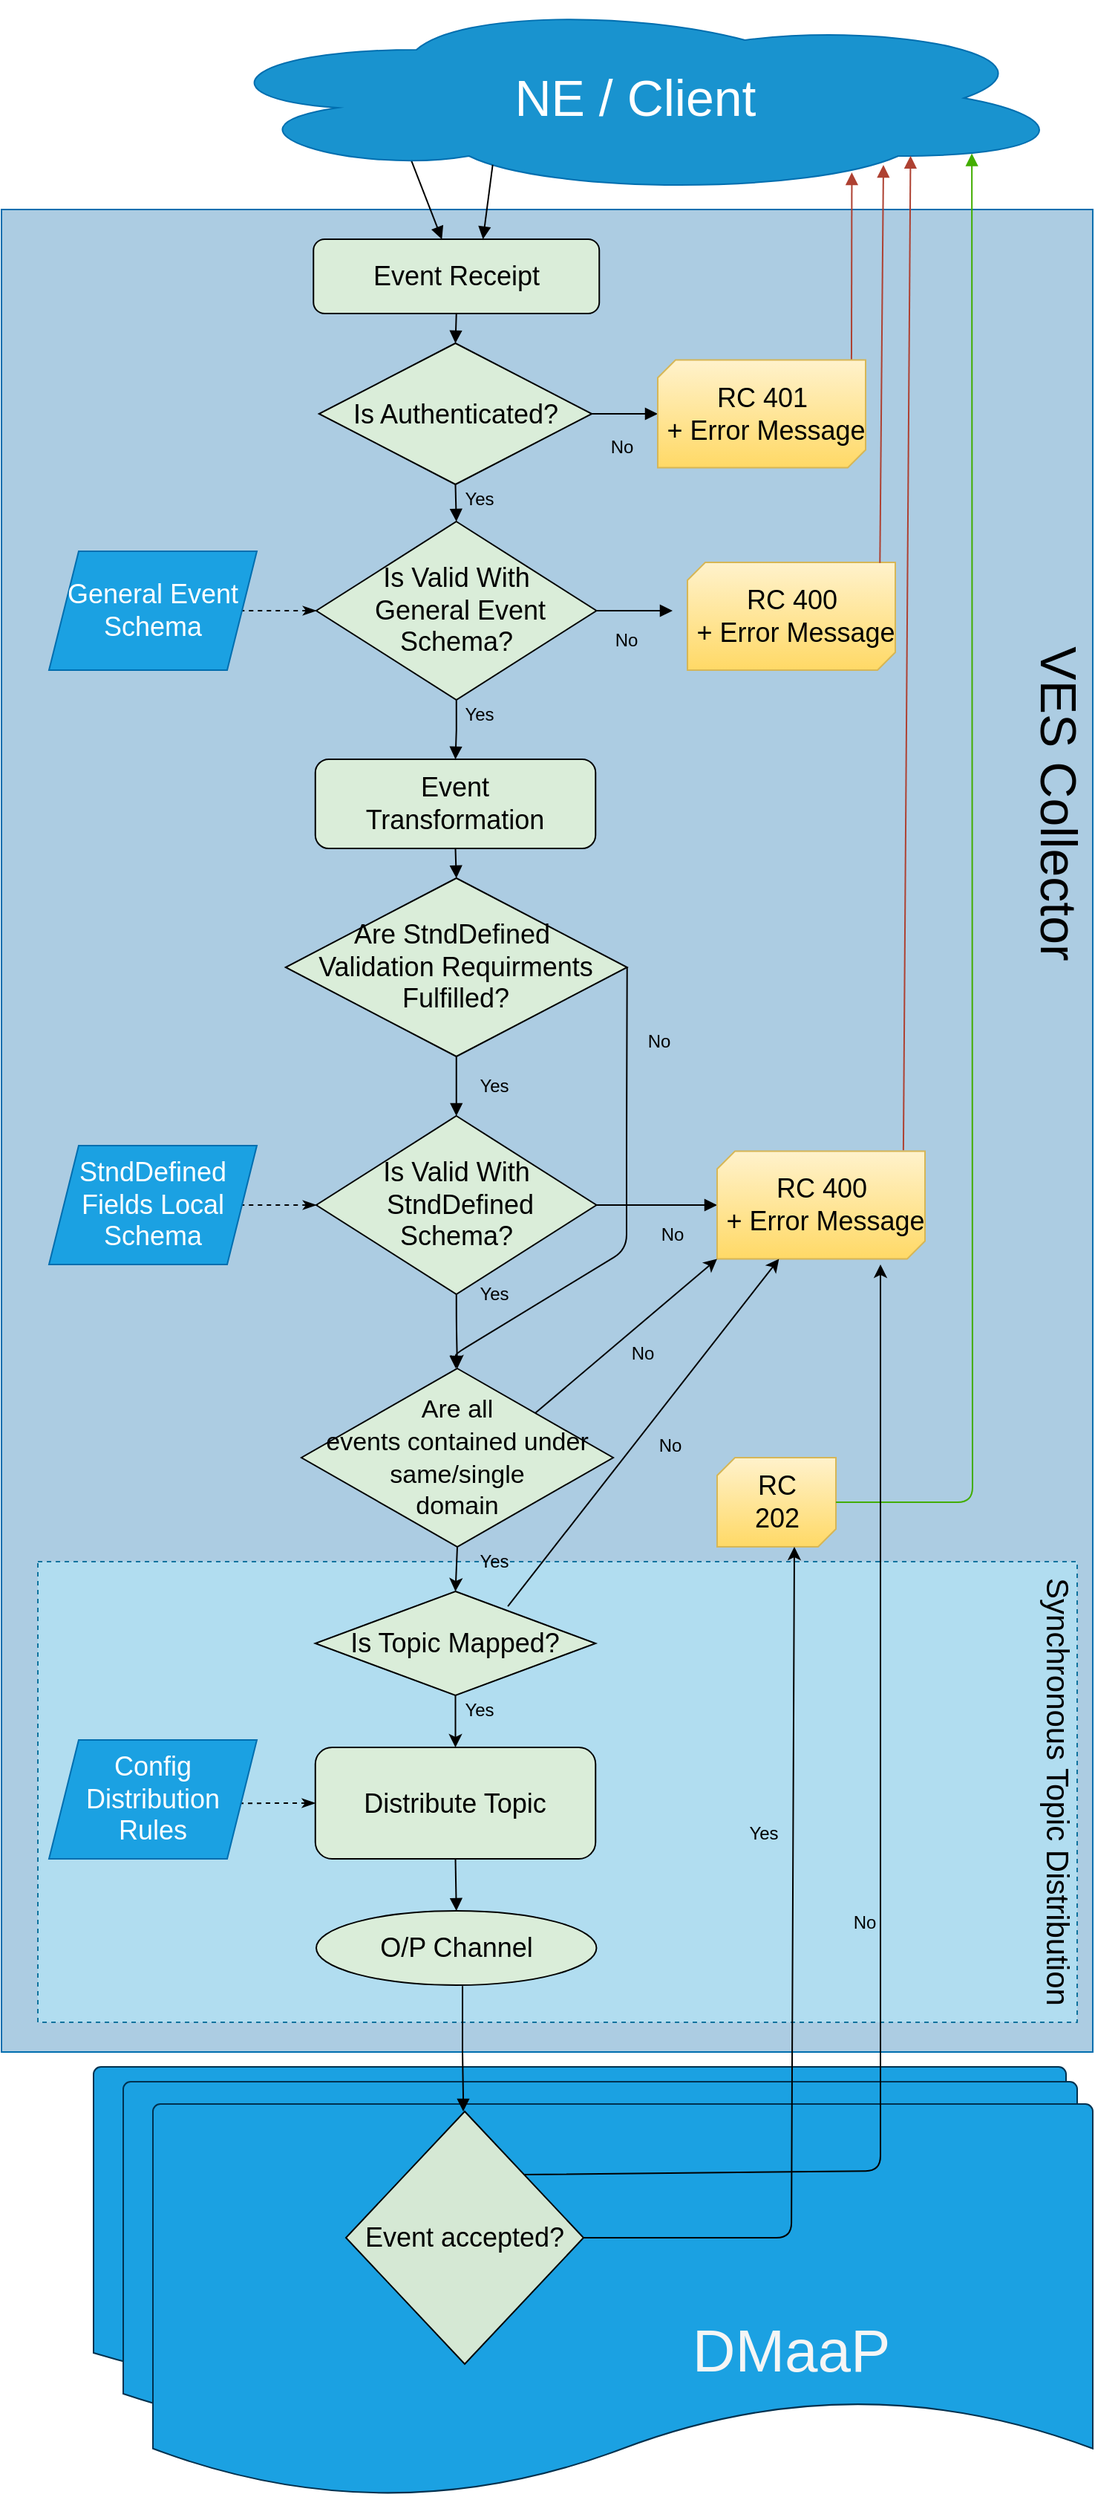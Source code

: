 <mxfile version="14.8.5" type="device"><diagram id="vMUO8L_1uB_JH7kcPZuJ" name="Page-1"><mxGraphModel dx="1422" dy="673" grid="1" gridSize="10" guides="1" tooltips="1" connect="1" arrows="1" fold="1" page="1" pageScale="1" pageWidth="850" pageHeight="1100" math="0" shadow="0"><root><mxCell id="0"/><mxCell id="1" parent="0"/><mxCell id="pWnW0BS2OTKECx-yR50t-5" value="" style="strokeWidth=1;html=1;shape=mxgraph.flowchart.document2;whiteSpace=wrap;size=0.25;fillColor=#1ba1e2;fontSize=18;fontColor=#ffffff;strokeColor=#00314F;" parent="1" vertex="1"><mxGeometry x="120" y="1400" width="655" height="220" as="geometry"/></mxCell><mxCell id="96e1CSNELmbKJ8G_J5Kl-3" value="" style="rounded=0;whiteSpace=wrap;html=1;fontFamily=Helvetica;fontSize=12;fontColor=#ffffff;align=left;strokeColor=#006EAF;fillColor=#ACCCE2;" parent="1" vertex="1"><mxGeometry x="58" y="150" width="735" height="1240" as="geometry"/></mxCell><mxCell id="96e1CSNELmbKJ8G_J5Kl-4" value="&lt;font style=&quot;font-size: 34px&quot;&gt;VES Collector&lt;/font&gt;" style="text;html=1;strokeColor=none;fillColor=none;align=center;verticalAlign=middle;whiteSpace=wrap;rounded=0;rotation=90;" parent="1" vertex="1"><mxGeometry x="660" y="530" width="220" height="40" as="geometry"/></mxCell><mxCell id="96e1CSNELmbKJ8G_J5Kl-5" value="&lt;font style=&quot;font-size: 18px;&quot;&gt;Event Receipt&lt;/font&gt;" style="rounded=1;whiteSpace=wrap;html=1;fontFamily=Helvetica;fontSize=18;fontColor=#000000;align=center;strokeColor=#000000;fillColor=#DAEDD9;" parent="1" vertex="1"><mxGeometry x="268.12" y="170" width="192.5" height="50" as="geometry"/></mxCell><mxCell id="96e1CSNELmbKJ8G_J5Kl-37" style="edgeStyle=orthogonalEdgeStyle;rounded=0;orthogonalLoop=1;jettySize=auto;html=1;exitX=0.5;exitY=1;exitDx=0;exitDy=0;entryX=0.5;entryY=0;entryDx=0;entryDy=0;endArrow=block;endFill=1;fontSize=18;" parent="1" source="96e1CSNELmbKJ8G_J5Kl-6" target="96e1CSNELmbKJ8G_J5Kl-9" edge="1"><mxGeometry relative="1" as="geometry"/></mxCell><mxCell id="96e1CSNELmbKJ8G_J5Kl-43" style="edgeStyle=orthogonalEdgeStyle;rounded=0;orthogonalLoop=1;jettySize=auto;html=1;exitX=1;exitY=0.5;exitDx=0;exitDy=0;entryX=0;entryY=0.5;entryDx=0;entryDy=0;entryPerimeter=0;endArrow=block;endFill=1;fontSize=18;" parent="1" source="96e1CSNELmbKJ8G_J5Kl-6" edge="1" target="cLg6ceYGLbupnygdDXTe-1"><mxGeometry relative="1" as="geometry"><mxPoint x="500" y="317.5" as="targetPoint"/></mxGeometry></mxCell><mxCell id="96e1CSNELmbKJ8G_J5Kl-6" value="&lt;font style=&quot;font-size: 18px&quot;&gt;Is Authenticated?&lt;/font&gt;" style="rhombus;whiteSpace=wrap;html=1;fillColor=#DAEDD9;fontSize=18;" parent="1" vertex="1"><mxGeometry x="271.87" y="240" width="183.75" height="95" as="geometry"/></mxCell><mxCell id="96e1CSNELmbKJ8G_J5Kl-38" style="edgeStyle=orthogonalEdgeStyle;rounded=0;orthogonalLoop=1;jettySize=auto;html=1;exitX=0.5;exitY=1;exitDx=0;exitDy=0;entryX=0.5;entryY=0;entryDx=0;entryDy=0;endArrow=block;endFill=1;fontSize=18;" parent="1" source="96e1CSNELmbKJ8G_J5Kl-9" target="96e1CSNELmbKJ8G_J5Kl-20" edge="1"><mxGeometry relative="1" as="geometry"/></mxCell><mxCell id="96e1CSNELmbKJ8G_J5Kl-40" style="edgeStyle=orthogonalEdgeStyle;rounded=0;orthogonalLoop=1;jettySize=auto;html=1;exitX=0;exitY=0.5;exitDx=0;exitDy=0;entryX=1;entryY=0.5;entryDx=0;entryDy=0;endArrow=none;endFill=0;fontSize=18;dashed=1;startArrow=classicThin;startFill=1;" parent="1" source="96e1CSNELmbKJ8G_J5Kl-9" target="96e1CSNELmbKJ8G_J5Kl-16" edge="1"><mxGeometry relative="1" as="geometry"/></mxCell><mxCell id="96e1CSNELmbKJ8G_J5Kl-44" style="edgeStyle=orthogonalEdgeStyle;rounded=0;orthogonalLoop=1;jettySize=auto;html=1;exitX=1;exitY=0.5;exitDx=0;exitDy=0;endArrow=block;endFill=1;fontSize=18;" parent="1" source="96e1CSNELmbKJ8G_J5Kl-9" edge="1"><mxGeometry relative="1" as="geometry"><mxPoint x="510" y="420" as="targetPoint"/></mxGeometry></mxCell><mxCell id="96e1CSNELmbKJ8G_J5Kl-9" value="Is Valid With&lt;br&gt;&amp;nbsp;General Event&lt;br&gt;Schema?" style="rhombus;whiteSpace=wrap;html=1;fillColor=#DAEDD9;fontSize=18;" parent="1" vertex="1"><mxGeometry x="270" y="360" width="188.74" height="120" as="geometry"/></mxCell><mxCell id="96e1CSNELmbKJ8G_J5Kl-16" value="General Event Schema" style="shape=parallelogram;perimeter=parallelogramPerimeter;whiteSpace=wrap;html=1;fixedSize=1;fillColor=#1ba1e2;fontSize=18;strokeColor=#006EAF;fontColor=#ffffff;" parent="1" vertex="1"><mxGeometry x="90" y="380" width="140" height="80" as="geometry"/></mxCell><mxCell id="96e1CSNELmbKJ8G_J5Kl-39" style="edgeStyle=orthogonalEdgeStyle;rounded=0;orthogonalLoop=1;jettySize=auto;html=1;exitX=0.5;exitY=1;exitDx=0;exitDy=0;entryX=0.5;entryY=0;entryDx=0;entryDy=0;endArrow=block;endFill=1;fontSize=18;" parent="1" source="96e1CSNELmbKJ8G_J5Kl-20" target="H4DT108jTsMPoyHfS6KQ-10" edge="1"><mxGeometry relative="1" as="geometry"/></mxCell><mxCell id="96e1CSNELmbKJ8G_J5Kl-20" value="Event&lt;br&gt;Transformation" style="rounded=1;whiteSpace=wrap;html=1;fontFamily=Helvetica;fontSize=18;fontColor=#000000;align=center;strokeColor=#000000;fillColor=#DAEDD9;" parent="1" vertex="1"><mxGeometry x="269.38" y="520" width="188.74" height="60" as="geometry"/></mxCell><mxCell id="96e1CSNELmbKJ8G_J5Kl-42" style="edgeStyle=orthogonalEdgeStyle;rounded=0;orthogonalLoop=1;jettySize=auto;html=1;exitX=0;exitY=0.5;exitDx=0;exitDy=0;entryX=1;entryY=0.5;entryDx=0;entryDy=0;endArrow=none;endFill=0;fontSize=18;dashed=1;startArrow=classicThin;startFill=1;" parent="1" source="96e1CSNELmbKJ8G_J5Kl-22" target="96e1CSNELmbKJ8G_J5Kl-24" edge="1"><mxGeometry relative="1" as="geometry"/></mxCell><mxCell id="96e1CSNELmbKJ8G_J5Kl-46" style="edgeStyle=orthogonalEdgeStyle;rounded=0;orthogonalLoop=1;jettySize=auto;html=1;exitX=1;exitY=0.5;exitDx=0;exitDy=0;entryX=0;entryY=0.5;entryDx=0;entryDy=0;entryPerimeter=0;endArrow=block;endFill=1;fontSize=18;" parent="1" source="96e1CSNELmbKJ8G_J5Kl-22" edge="1" target="cLg6ceYGLbupnygdDXTe-3"><mxGeometry relative="1" as="geometry"><mxPoint x="540" y="880" as="targetPoint"/></mxGeometry></mxCell><mxCell id="Hem029nruw4OFJo3yozP-3" style="edgeStyle=orthogonalEdgeStyle;rounded=1;orthogonalLoop=1;jettySize=auto;html=1;exitX=0.5;exitY=1;exitDx=0;exitDy=0;entryX=0.5;entryY=0;entryDx=0;entryDy=0;" parent="1" source="96e1CSNELmbKJ8G_J5Kl-22" edge="1" target="0O-mEZ-ZxekHvr0R0bDv-7"><mxGeometry relative="1" as="geometry"><Array as="points"><mxPoint x="365" y="900"/></Array><mxPoint x="364" y="900" as="targetPoint"/></mxGeometry></mxCell><mxCell id="96e1CSNELmbKJ8G_J5Kl-22" value="Is Valid With&lt;br&gt;&amp;nbsp;StndDefined &lt;br&gt;Schema?" style="rhombus;whiteSpace=wrap;html=1;fillColor=#DAEDD9;fontSize=18;" parent="1" vertex="1"><mxGeometry x="270" y="760" width="188.74" height="120" as="geometry"/></mxCell><mxCell id="96e1CSNELmbKJ8G_J5Kl-24" value="StndDefined&lt;br&gt;Fields Local&lt;br&gt;Schema" style="shape=parallelogram;perimeter=parallelogramPerimeter;whiteSpace=wrap;html=1;fixedSize=1;fillColor=#1ba1e2;fontSize=18;strokeColor=#006EAF;fontColor=#ffffff;" parent="1" vertex="1"><mxGeometry x="90" y="780" width="140" height="80" as="geometry"/></mxCell><mxCell id="96e1CSNELmbKJ8G_J5Kl-25" value="" style="rounded=0;whiteSpace=wrap;html=1;dashed=1;fontFamily=Helvetica;fontSize=18;fontColor=#000000;align=center;strokeColor=#10739e;fillColor=#b1ddf0;" parent="1" vertex="1"><mxGeometry x="82.5" y="1060" width="700" height="310" as="geometry"/></mxCell><mxCell id="96e1CSNELmbKJ8G_J5Kl-26" value="&lt;font style=&quot;font-size: 21px&quot;&gt;Synchronous Topic Distribution&lt;/font&gt;" style="text;html=1;strokeColor=none;fillColor=none;align=center;verticalAlign=middle;whiteSpace=wrap;rounded=0;dashed=1;fontSize=18;rotation=90;" parent="1" vertex="1"><mxGeometry x="610" y="1205" width="320" height="20" as="geometry"/></mxCell><mxCell id="Hem029nruw4OFJo3yozP-4" style="edgeStyle=orthogonalEdgeStyle;rounded=1;orthogonalLoop=1;jettySize=auto;html=1;exitX=0.5;exitY=1;exitDx=0;exitDy=0;entryX=0.5;entryY=0;entryDx=0;entryDy=0;" parent="1" source="96e1CSNELmbKJ8G_J5Kl-27" target="96e1CSNELmbKJ8G_J5Kl-33" edge="1"><mxGeometry relative="1" as="geometry"/></mxCell><mxCell id="96e1CSNELmbKJ8G_J5Kl-27" value="Is Topic Mapped?" style="rhombus;whiteSpace=wrap;html=1;fontFamily=Helvetica;fontSize=18;fontColor=#000000;align=center;strokeColor=#000000;fillColor=#DAEDD9;" parent="1" vertex="1"><mxGeometry x="269.38" y="1080" width="188.74" height="70" as="geometry"/></mxCell><mxCell id="96e1CSNELmbKJ8G_J5Kl-30" value="&lt;font style=&quot;font-size: 18px&quot;&gt;RC&lt;br style=&quot;font-size: 18px&quot;&gt;202&lt;br&gt;&lt;/font&gt;" style="verticalLabelPosition=middle;verticalAlign=middle;html=1;shape=mxgraph.basic.diag_snip_rect;dx=6;fillColor=#fff2cc;labelPosition=center;align=center;strokeColor=#d6b656;gradientColor=#ffd966;fontSize=18;" parent="1" vertex="1"><mxGeometry x="540" y="990" width="80" height="60" as="geometry"/></mxCell><mxCell id="96e1CSNELmbKJ8G_J5Kl-63" style="edgeStyle=orthogonalEdgeStyle;rounded=0;orthogonalLoop=1;jettySize=auto;html=1;exitX=0;exitY=0.5;exitDx=0;exitDy=0;entryX=0.919;entryY=0.533;entryDx=0;entryDy=0;entryPerimeter=0;endArrow=none;endFill=0;fontSize=18;dashed=1;startArrow=classicThin;startFill=1;" parent="1" source="96e1CSNELmbKJ8G_J5Kl-33" target="96e1CSNELmbKJ8G_J5Kl-62" edge="1"><mxGeometry relative="1" as="geometry"/></mxCell><mxCell id="96e1CSNELmbKJ8G_J5Kl-72" style="edgeStyle=orthogonalEdgeStyle;rounded=0;orthogonalLoop=1;jettySize=auto;html=1;exitX=0.5;exitY=1;exitDx=0;exitDy=0;entryX=0.5;entryY=0;entryDx=0;entryDy=0;endArrow=block;endFill=1;fontSize=18;fontColor=#F5F5F5;" parent="1" source="96e1CSNELmbKJ8G_J5Kl-33" target="96e1CSNELmbKJ8G_J5Kl-71" edge="1"><mxGeometry relative="1" as="geometry"/></mxCell><mxCell id="96e1CSNELmbKJ8G_J5Kl-33" value="Distribute Topic&lt;br&gt;" style="rounded=1;whiteSpace=wrap;html=1;fontFamily=Helvetica;fontSize=18;fontColor=#000000;align=center;strokeColor=#000000;fillColor=#DAEDD9;" parent="1" vertex="1"><mxGeometry x="269.38" y="1185" width="188.74" height="75" as="geometry"/></mxCell><mxCell id="96e1CSNELmbKJ8G_J5Kl-35" value="" style="endArrow=block;html=1;fontSize=18;endFill=1;exitX=0.244;exitY=0.822;exitDx=0;exitDy=0;exitPerimeter=0;" parent="1" source="96e1CSNELmbKJ8G_J5Kl-1" target="96e1CSNELmbKJ8G_J5Kl-5" edge="1"><mxGeometry width="50" height="50" relative="1" as="geometry"><mxPoint x="380" y="480" as="sourcePoint"/><mxPoint x="100" y="80" as="targetPoint"/></mxGeometry></mxCell><mxCell id="96e1CSNELmbKJ8G_J5Kl-36" value="" style="endArrow=block;html=1;fontSize=18;endFill=1;exitX=0.5;exitY=1;exitDx=0;exitDy=0;entryX=0.5;entryY=0;entryDx=0;entryDy=0;" parent="1" source="96e1CSNELmbKJ8G_J5Kl-5" target="96e1CSNELmbKJ8G_J5Kl-6" edge="1"><mxGeometry width="50" height="50" relative="1" as="geometry"><mxPoint x="370.51" y="125.82" as="sourcePoint"/><mxPoint x="374.37" y="180" as="targetPoint"/></mxGeometry></mxCell><mxCell id="96e1CSNELmbKJ8G_J5Kl-1" value="&lt;font style=&quot;font-size: 34px&quot;&gt;NE / Client&lt;/font&gt;" style="ellipse;shape=cloud;whiteSpace=wrap;html=1;strokeColor=#006EAF;fontColor=#ffffff;fillColor=#1993CF;" parent="1" vertex="1"><mxGeometry x="190" y="10" width="590" height="130" as="geometry"/></mxCell><mxCell id="96e1CSNELmbKJ8G_J5Kl-54" value="" style="endArrow=block;html=1;fontSize=18;endFill=1;exitX=0.337;exitY=0.846;exitDx=0;exitDy=0;exitPerimeter=0;entryX=0.593;entryY=0;entryDx=0;entryDy=0;entryPerimeter=0;" parent="1" source="96e1CSNELmbKJ8G_J5Kl-1" target="96e1CSNELmbKJ8G_J5Kl-5" edge="1"><mxGeometry width="50" height="50" relative="1" as="geometry"><mxPoint x="343.96" y="126.86" as="sourcePoint"/><mxPoint x="363.427" y="180.195" as="targetPoint"/></mxGeometry></mxCell><mxCell id="96e1CSNELmbKJ8G_J5Kl-56" value="" style="endArrow=block;html=1;fontSize=18;endFill=1;fillColor=#fad9d5;strokeColor=#ae4132;entryX=0.747;entryY=0.885;entryDx=0;entryDy=0;entryPerimeter=0;exitX=0.932;exitY=0.004;exitDx=0;exitDy=0;exitPerimeter=0;" parent="1" source="cLg6ceYGLbupnygdDXTe-1" target="96e1CSNELmbKJ8G_J5Kl-1" edge="1"><mxGeometry width="50" height="50" relative="1" as="geometry"><mxPoint x="614" y="282" as="sourcePoint"/><mxPoint x="610" y="210" as="targetPoint"/></mxGeometry></mxCell><mxCell id="96e1CSNELmbKJ8G_J5Kl-59" value="" style="endArrow=block;html=1;fontSize=18;entryX=0.814;entryY=0.799;entryDx=0;entryDy=0;entryPerimeter=0;endFill=1;fillColor=#fad9d5;strokeColor=#ae4132;exitX=0.896;exitY=-0.008;exitDx=0;exitDy=0;exitPerimeter=0;" parent="1" source="cLg6ceYGLbupnygdDXTe-3" target="96e1CSNELmbKJ8G_J5Kl-1" edge="1"><mxGeometry width="50" height="50" relative="1" as="geometry"><mxPoint x="612" y="699" as="sourcePoint"/><mxPoint x="630.0" y="277.78" as="targetPoint"/></mxGeometry></mxCell><mxCell id="96e1CSNELmbKJ8G_J5Kl-61" value="" style="endArrow=block;html=1;fontSize=18;exitX=1;exitY=0.5;exitDx=0;exitDy=0;exitPerimeter=0;entryX=0.884;entryY=0.787;entryDx=0;entryDy=0;entryPerimeter=0;endFill=1;fillColor=#60a917;strokeColor=#42AD00;" parent="1" source="96e1CSNELmbKJ8G_J5Kl-30" target="96e1CSNELmbKJ8G_J5Kl-1" edge="1"><mxGeometry width="50" height="50" relative="1" as="geometry"><mxPoint x="740" y="1020" as="sourcePoint"/><mxPoint x="790" y="970" as="targetPoint"/><Array as="points"><mxPoint x="712" y="1020"/></Array></mxGeometry></mxCell><mxCell id="96e1CSNELmbKJ8G_J5Kl-62" value="Config&lt;br&gt;Distribution Rules" style="shape=parallelogram;perimeter=parallelogramPerimeter;whiteSpace=wrap;html=1;fixedSize=1;fillColor=#1ba1e2;fontSize=18;strokeColor=#006EAF;fontColor=#ffffff;" parent="1" vertex="1"><mxGeometry x="90" y="1180" width="140" height="80" as="geometry"/></mxCell><mxCell id="96e1CSNELmbKJ8G_J5Kl-71" value="O/P Channel" style="ellipse;whiteSpace=wrap;html=1;fontFamily=Helvetica;fontSize=18;fontColor=#000000;align=center;strokeColor=#000000;fillColor=#DAEDD9;" parent="1" vertex="1"><mxGeometry x="270" y="1295" width="188.74" height="50" as="geometry"/></mxCell><mxCell id="cLg6ceYGLbupnygdDXTe-1" value="&lt;font style=&quot;font-size: 18px&quot;&gt;RC 401&lt;br&gt;&amp;nbsp;+ Error Message&lt;br&gt;&lt;/font&gt;" style="verticalLabelPosition=middle;verticalAlign=middle;html=1;shape=mxgraph.basic.diag_snip_rect;dx=6;fillColor=#fff2cc;labelPosition=center;align=center;strokeColor=#d6b656;gradientColor=#ffd966;fontSize=18;" parent="1" vertex="1"><mxGeometry x="500" y="251.25" width="140" height="72.5" as="geometry"/></mxCell><mxCell id="cLg6ceYGLbupnygdDXTe-2" value="&lt;font style=&quot;font-size: 18px&quot;&gt;RC 400&lt;br&gt;&amp;nbsp;+ Error Message&lt;br&gt;&lt;/font&gt;" style="verticalLabelPosition=middle;verticalAlign=middle;html=1;shape=mxgraph.basic.diag_snip_rect;dx=6;fillColor=#fff2cc;labelPosition=center;align=center;strokeColor=#d6b656;gradientColor=#ffd966;fontSize=18;" parent="1" vertex="1"><mxGeometry x="520" y="387.5" width="140" height="72.5" as="geometry"/></mxCell><mxCell id="cLg6ceYGLbupnygdDXTe-3" value="&lt;font style=&quot;font-size: 18px&quot;&gt;RC 400&lt;br&gt;&amp;nbsp;+ Error Message&lt;br&gt;&lt;/font&gt;" style="verticalLabelPosition=middle;verticalAlign=middle;html=1;shape=mxgraph.basic.diag_snip_rect;dx=6;fillColor=#fff2cc;labelPosition=center;align=center;strokeColor=#d6b656;gradientColor=#ffd966;fontSize=18;" parent="1" vertex="1"><mxGeometry x="540" y="783.75" width="140" height="72.5" as="geometry"/></mxCell><mxCell id="cLg6ceYGLbupnygdDXTe-4" value="" style="endArrow=block;html=1;fontSize=18;endFill=1;fillColor=#fad9d5;strokeColor=#ae4132;exitX=0.926;exitY=0.005;exitDx=0;exitDy=0;exitPerimeter=0;" parent="1" source="cLg6ceYGLbupnygdDXTe-2" edge="1"><mxGeometry width="50" height="50" relative="1" as="geometry"><mxPoint x="650.0" y="269.995" as="sourcePoint"/><mxPoint x="652" y="120" as="targetPoint"/></mxGeometry></mxCell><mxCell id="cLg6ceYGLbupnygdDXTe-5" value="No" style="text;html=1;strokeColor=none;fillColor=none;align=center;verticalAlign=middle;whiteSpace=wrap;rounded=0;" parent="1" vertex="1"><mxGeometry x="455.62" y="300" width="40" height="20" as="geometry"/></mxCell><mxCell id="cLg6ceYGLbupnygdDXTe-6" value="No" style="text;html=1;strokeColor=none;fillColor=none;align=center;verticalAlign=middle;whiteSpace=wrap;rounded=0;" parent="1" vertex="1"><mxGeometry x="458.74" y="430" width="40" height="20" as="geometry"/></mxCell><mxCell id="cLg6ceYGLbupnygdDXTe-8" value="No" style="text;html=1;strokeColor=none;fillColor=none;align=center;verticalAlign=middle;whiteSpace=wrap;rounded=0;" parent="1" vertex="1"><mxGeometry x="490" y="830" width="40" height="20" as="geometry"/></mxCell><mxCell id="H4DT108jTsMPoyHfS6KQ-8" value="Yes" style="text;html=1;strokeColor=none;fillColor=none;align=center;verticalAlign=middle;whiteSpace=wrap;rounded=0;" parent="1" vertex="1"><mxGeometry x="360" y="335" width="40" height="20" as="geometry"/></mxCell><mxCell id="H4DT108jTsMPoyHfS6KQ-10" value="&lt;font style=&quot;font-size: 18px&quot;&gt;Are StndDefined&amp;nbsp;&lt;br&gt;Validation Requirments&lt;br&gt;Fulfilled?&lt;br&gt;&lt;/font&gt;" style="rhombus;whiteSpace=wrap;html=1;fillColor=#DAEDD9;fontSize=18;" parent="1" vertex="1"><mxGeometry x="249.37" y="600" width="230" height="120" as="geometry"/></mxCell><mxCell id="H4DT108jTsMPoyHfS6KQ-12" value="Yes" style="text;html=1;strokeColor=none;fillColor=none;align=center;verticalAlign=middle;whiteSpace=wrap;rounded=0;" parent="1" vertex="1"><mxGeometry x="360" y="480" width="40" height="20" as="geometry"/></mxCell><mxCell id="H4DT108jTsMPoyHfS6KQ-14" value="" style="endArrow=block;html=1;exitX=0.5;exitY=1;exitDx=0;exitDy=0;entryX=0.5;entryY=0;entryDx=0;entryDy=0;endFill=1;" parent="1" source="H4DT108jTsMPoyHfS6KQ-10" target="96e1CSNELmbKJ8G_J5Kl-22" edge="1"><mxGeometry width="50" height="50" relative="1" as="geometry"><mxPoint x="390" y="830" as="sourcePoint"/><mxPoint x="440" y="780" as="targetPoint"/></mxGeometry></mxCell><mxCell id="H4DT108jTsMPoyHfS6KQ-15" value="Yes" style="text;html=1;strokeColor=none;fillColor=none;align=center;verticalAlign=middle;whiteSpace=wrap;rounded=0;" parent="1" vertex="1"><mxGeometry x="370" y="730" width="40" height="20" as="geometry"/></mxCell><mxCell id="H4DT108jTsMPoyHfS6KQ-16" value="" style="endArrow=block;html=1;exitX=1;exitY=0.5;exitDx=0;exitDy=0;endFill=1;" parent="1" source="H4DT108jTsMPoyHfS6KQ-10" edge="1"><mxGeometry width="50" height="50" relative="1" as="geometry"><mxPoint x="374.37" y="775" as="sourcePoint"/><mxPoint x="364" y="930" as="targetPoint"/><Array as="points"><mxPoint x="479" y="780"/><mxPoint x="479" y="850"/><mxPoint x="364" y="920"/></Array></mxGeometry></mxCell><mxCell id="H4DT108jTsMPoyHfS6KQ-17" value="Yes" style="text;html=1;strokeColor=none;fillColor=none;align=center;verticalAlign=middle;whiteSpace=wrap;rounded=0;" parent="1" vertex="1"><mxGeometry x="370" y="870" width="40" height="20" as="geometry"/></mxCell><mxCell id="Hem029nruw4OFJo3yozP-1" value="No" style="text;html=1;strokeColor=none;fillColor=none;align=center;verticalAlign=middle;whiteSpace=wrap;rounded=0;" parent="1" vertex="1"><mxGeometry x="481.25" y="700" width="40" height="20" as="geometry"/></mxCell><mxCell id="Hem029nruw4OFJo3yozP-6" value="Yes" style="text;html=1;strokeColor=none;fillColor=none;align=center;verticalAlign=middle;whiteSpace=wrap;rounded=0;" parent="1" vertex="1"><mxGeometry x="360" y="1150" width="40" height="20" as="geometry"/></mxCell><mxCell id="pWnW0BS2OTKECx-yR50t-6" value="" style="strokeWidth=1;html=1;shape=mxgraph.flowchart.document2;whiteSpace=wrap;size=0.25;fillColor=#1ba1e2;fontSize=18;fontColor=#ffffff;strokeColor=#00314F;" parent="1" vertex="1"><mxGeometry x="140" y="1410" width="642.5" height="240" as="geometry"/></mxCell><mxCell id="96e1CSNELmbKJ8G_J5Kl-68" value="" style="strokeWidth=1;html=1;shape=mxgraph.flowchart.document2;whiteSpace=wrap;size=0.25;fillColor=#1ba1e2;fontSize=18;fontColor=#ffffff;strokeColor=#00314F;" parent="1" vertex="1"><mxGeometry x="160" y="1425" width="633" height="265" as="geometry"/></mxCell><mxCell id="pWnW0BS2OTKECx-yR50t-4" value="&lt;font style=&quot;font-size: 18px&quot;&gt;Event accepted?&lt;/font&gt;" style="rhombus;whiteSpace=wrap;html=1;fillColor=#d5e8d4;rounded=0;sketch=0;shadow=0;labelBorderColor=none;" parent="1" vertex="1"><mxGeometry x="290" y="1430" width="160" height="170" as="geometry"/></mxCell><mxCell id="96e1CSNELmbKJ8G_J5Kl-69" value="&lt;font style=&quot;font-size: 40px&quot;&gt;DMaaP&lt;/font&gt;" style="text;html=1;align=center;verticalAlign=middle;whiteSpace=wrap;rounded=0;fontSize=18;fontColor=#F5F5F5;" parent="1" vertex="1"><mxGeometry x="570" y="1580" width="40" height="20" as="geometry"/></mxCell><mxCell id="96e1CSNELmbKJ8G_J5Kl-73" style="edgeStyle=orthogonalEdgeStyle;rounded=0;orthogonalLoop=1;jettySize=auto;html=1;endArrow=block;endFill=1;fontSize=18;fontColor=#F5F5F5;exitX=0.522;exitY=1.012;exitDx=0;exitDy=0;exitPerimeter=0;" parent="1" source="96e1CSNELmbKJ8G_J5Kl-71" edge="1"><mxGeometry relative="1" as="geometry"><mxPoint x="369" y="1430" as="targetPoint"/><Array as="points"><mxPoint x="369" y="1390"/><mxPoint x="369" y="1390"/><mxPoint x="369" y="1420"/></Array></mxGeometry></mxCell><mxCell id="pWnW0BS2OTKECx-yR50t-7" value="" style="endArrow=classic;html=1;exitX=1;exitY=0.5;exitDx=0;exitDy=0;entryX=0.65;entryY=1;entryDx=0;entryDy=0;entryPerimeter=0;" parent="1" source="pWnW0BS2OTKECx-yR50t-4" target="96e1CSNELmbKJ8G_J5Kl-30" edge="1"><mxGeometry width="50" height="50" relative="1" as="geometry"><mxPoint x="550" y="1260" as="sourcePoint"/><mxPoint x="600" y="1210" as="targetPoint"/><Array as="points"><mxPoint x="590" y="1515"/></Array></mxGeometry></mxCell><mxCell id="pWnW0BS2OTKECx-yR50t-9" value="&lt;div style=&quot;font-size: 12px&quot;&gt;&lt;font style=&quot;font-size: 12px&quot;&gt;Yes&lt;/font&gt;&lt;/div&gt;" style="edgeLabel;html=1;align=center;verticalAlign=middle;resizable=0;points=[];labelBackgroundColor=#B1DDF0;" parent="pWnW0BS2OTKECx-yR50t-7" vertex="1" connectable="0"><mxGeometry x="0.402" y="4" relative="1" as="geometry"><mxPoint x="-16" y="12" as="offset"/></mxGeometry></mxCell><mxCell id="pWnW0BS2OTKECx-yR50t-8" value="" style="endArrow=classic;html=1;exitX=1;exitY=0;exitDx=0;exitDy=0;" parent="1" source="pWnW0BS2OTKECx-yR50t-4" edge="1"><mxGeometry width="50" height="50" relative="1" as="geometry"><mxPoint x="550" y="1260" as="sourcePoint"/><mxPoint x="650" y="860" as="targetPoint"/><Array as="points"><mxPoint x="650" y="1470"/></Array></mxGeometry></mxCell><mxCell id="pWnW0BS2OTKECx-yR50t-10" value="&lt;div style=&quot;font-size: 12px&quot;&gt;&lt;font style=&quot;font-size: 12px&quot;&gt;No&lt;/font&gt;&lt;/div&gt;" style="edgeLabel;html=1;align=center;verticalAlign=middle;resizable=0;points=[];labelBackgroundColor=#ACCCE2;" parent="1" vertex="1" connectable="0"><mxGeometry x="509.997" y="980.003" as="geometry"><mxPoint x="-2" y="2" as="offset"/></mxGeometry></mxCell><mxCell id="pWnW0BS2OTKECx-yR50t-11" value="" style="endArrow=classic;html=1;strokeColor=#000000;exitX=0.687;exitY=0.143;exitDx=0;exitDy=0;exitPerimeter=0;" parent="1" source="96e1CSNELmbKJ8G_J5Kl-27" target="cLg6ceYGLbupnygdDXTe-3" edge="1"><mxGeometry width="50" height="50" relative="1" as="geometry"><mxPoint x="440" y="1050" as="sourcePoint"/><mxPoint x="490" y="1000" as="targetPoint"/></mxGeometry></mxCell><mxCell id="pWnW0BS2OTKECx-yR50t-12" value="&lt;div style=&quot;font-size: 12px&quot;&gt;&lt;font style=&quot;font-size: 12px&quot;&gt;No&lt;/font&gt;&lt;/div&gt;&lt;div style=&quot;font-size: 12px&quot;&gt;&lt;font style=&quot;font-size: 12px&quot;&gt;&lt;br&gt;&lt;/font&gt;&lt;/div&gt;" style="edgeLabel;html=1;align=center;verticalAlign=middle;resizable=0;points=[];labelBackgroundColor=#B1DDF0;" parent="1" vertex="1" connectable="0"><mxGeometry x="639.997" y="1305.003" as="geometry"><mxPoint x="-1" y="5" as="offset"/></mxGeometry></mxCell><mxCell id="0O-mEZ-ZxekHvr0R0bDv-7" value="&lt;div&gt;&lt;font style=&quot;font-size: 17px&quot;&gt;Are all&lt;/font&gt;&lt;/div&gt;&lt;div&gt;&lt;font style=&quot;font-size: 17px&quot;&gt; events contained under same/single &lt;br&gt;&lt;/font&gt;&lt;/div&gt;&lt;div&gt;&lt;font style=&quot;font-size: 17px&quot;&gt;domain&lt;/font&gt;&lt;/div&gt;" style="rhombus;whiteSpace=wrap;html=1;fillColor=#DAEDD9;fontSize=18;" vertex="1" parent="1"><mxGeometry x="260" y="930" width="210" height="120" as="geometry"/></mxCell><mxCell id="0O-mEZ-ZxekHvr0R0bDv-10" value="" style="endArrow=classic;html=1;exitX=0.5;exitY=1;exitDx=0;exitDy=0;entryX=0.5;entryY=0;entryDx=0;entryDy=0;" edge="1" parent="1" source="0O-mEZ-ZxekHvr0R0bDv-7" target="96e1CSNELmbKJ8G_J5Kl-27"><mxGeometry width="50" height="50" relative="1" as="geometry"><mxPoint x="400" y="1010" as="sourcePoint"/><mxPoint x="450" y="960" as="targetPoint"/></mxGeometry></mxCell><mxCell id="0O-mEZ-ZxekHvr0R0bDv-11" value="Yes" style="text;html=1;strokeColor=none;fillColor=none;align=center;verticalAlign=middle;whiteSpace=wrap;rounded=0;" vertex="1" parent="1"><mxGeometry x="370" y="1050" width="40" height="20" as="geometry"/></mxCell><mxCell id="0O-mEZ-ZxekHvr0R0bDv-13" value="" style="endArrow=classic;html=1;exitX=1;exitY=0;exitDx=0;exitDy=0;entryX=0;entryY=1;entryDx=0;entryDy=0;entryPerimeter=0;" edge="1" parent="1" source="0O-mEZ-ZxekHvr0R0bDv-7" target="cLg6ceYGLbupnygdDXTe-3"><mxGeometry width="50" height="50" relative="1" as="geometry"><mxPoint x="400" y="890" as="sourcePoint"/><mxPoint x="450" y="840" as="targetPoint"/></mxGeometry></mxCell><mxCell id="0O-mEZ-ZxekHvr0R0bDv-15" value="No" style="text;html=1;strokeColor=none;fillColor=none;align=center;verticalAlign=middle;whiteSpace=wrap;rounded=0;" vertex="1" parent="1"><mxGeometry x="470" y="910" width="40" height="20" as="geometry"/></mxCell></root></mxGraphModel></diagram></mxfile>